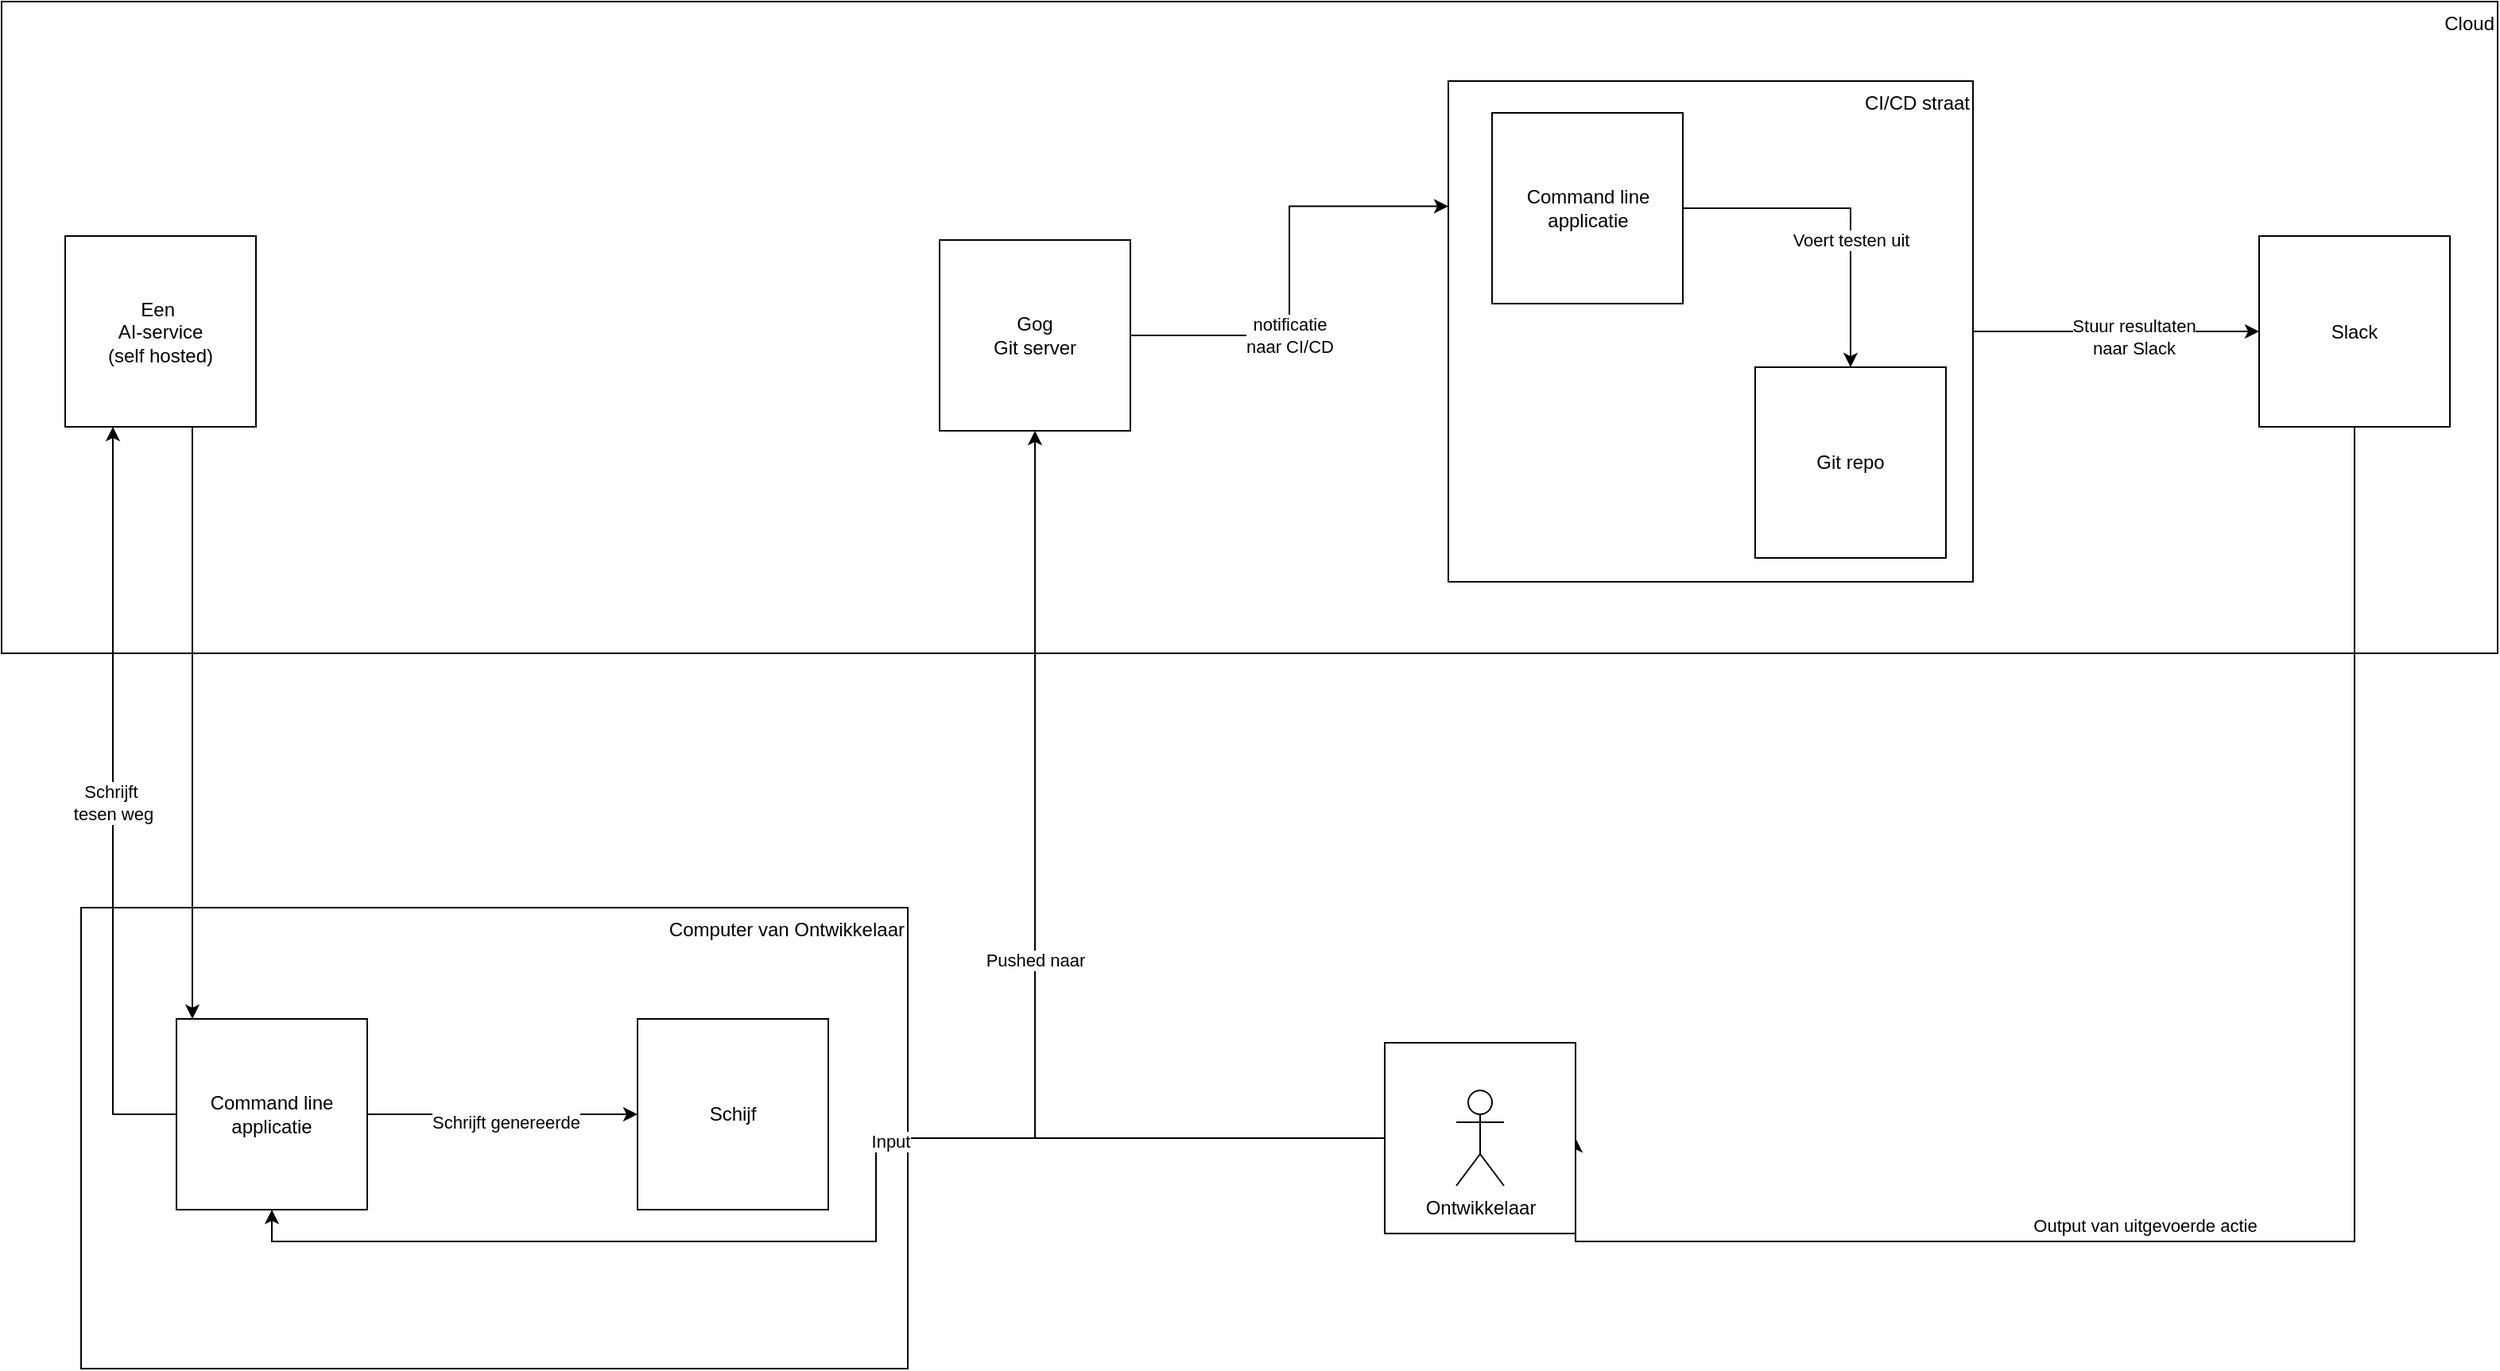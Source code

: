 <mxfile version="21.8.0" type="github" pages="5">
  <diagram name="CLI-app" id="19F6IEHBU7y040fCn14k">
    <mxGraphModel dx="2534" dy="1167" grid="1" gridSize="10" guides="1" tooltips="1" connect="1" arrows="1" fold="1" page="1" pageScale="1" pageWidth="827" pageHeight="1169" math="0" shadow="0">
      <root>
        <mxCell id="0" />
        <mxCell id="1" parent="0" />
        <mxCell id="iIQyyENJ2yBSxNIPr8Lr-37" value="" style="group" vertex="1" connectable="0" parent="1">
          <mxGeometry x="20" y="650" width="520" height="290" as="geometry" />
        </mxCell>
        <mxCell id="iIQyyENJ2yBSxNIPr8Lr-15" value="&amp;nbsp;Computer van Ontwikkelaar" style="rounded=0;whiteSpace=wrap;html=1;verticalAlign=top;align=right;" vertex="1" parent="iIQyyENJ2yBSxNIPr8Lr-37">
          <mxGeometry width="520" height="290" as="geometry" />
        </mxCell>
        <mxCell id="9t9XVMG57SSnMw09adY2-1" value="Command line applicatie" style="whiteSpace=wrap;html=1;aspect=fixed;direction=south;" vertex="1" parent="iIQyyENJ2yBSxNIPr8Lr-37">
          <mxGeometry x="60" y="70" width="120" height="120" as="geometry" />
        </mxCell>
        <mxCell id="iIQyyENJ2yBSxNIPr8Lr-19" value="Schijf" style="whiteSpace=wrap;html=1;aspect=fixed;" vertex="1" parent="iIQyyENJ2yBSxNIPr8Lr-37">
          <mxGeometry x="350" y="70" width="120" height="120" as="geometry" />
        </mxCell>
        <mxCell id="iIQyyENJ2yBSxNIPr8Lr-20" style="edgeStyle=orthogonalEdgeStyle;rounded=0;orthogonalLoop=1;jettySize=auto;html=1;entryX=0;entryY=0.5;entryDx=0;entryDy=0;" edge="1" parent="iIQyyENJ2yBSxNIPr8Lr-37" source="9t9XVMG57SSnMw09adY2-1" target="iIQyyENJ2yBSxNIPr8Lr-19">
          <mxGeometry relative="1" as="geometry" />
        </mxCell>
        <mxCell id="iIQyyENJ2yBSxNIPr8Lr-21" value="&lt;div&gt;Schrijft genereerde &lt;br&gt;&lt;/div&gt;" style="edgeLabel;html=1;align=center;verticalAlign=middle;resizable=0;points=[];" vertex="1" connectable="0" parent="iIQyyENJ2yBSxNIPr8Lr-20">
          <mxGeometry x="0.015" y="-5" relative="1" as="geometry">
            <mxPoint as="offset" />
          </mxGeometry>
        </mxCell>
        <mxCell id="iIQyyENJ2yBSxNIPr8Lr-18" value="&lt;div&gt;Cloud&lt;/div&gt;" style="rounded=0;whiteSpace=wrap;html=1;verticalAlign=top;align=right;" vertex="1" parent="1">
          <mxGeometry x="-30" y="80" width="1570" height="410" as="geometry" />
        </mxCell>
        <mxCell id="iIQyyENJ2yBSxNIPr8Lr-28" style="edgeStyle=orthogonalEdgeStyle;rounded=0;orthogonalLoop=1;jettySize=auto;html=1;entryX=0;entryY=0.5;entryDx=0;entryDy=0;" edge="1" parent="1" source="iIQyyENJ2yBSxNIPr8Lr-26" target="9t9XVMG57SSnMw09adY2-13">
          <mxGeometry relative="1" as="geometry" />
        </mxCell>
        <mxCell id="iIQyyENJ2yBSxNIPr8Lr-45" value="&lt;div&gt;Stuur resultaten &lt;br&gt;&lt;/div&gt;&lt;div&gt;naar Slack &lt;/div&gt;" style="edgeLabel;html=1;align=center;verticalAlign=middle;resizable=0;points=[];" vertex="1" connectable="0" parent="iIQyyENJ2yBSxNIPr8Lr-28">
          <mxGeometry x="-0.244" y="-2" relative="1" as="geometry">
            <mxPoint x="33" y="1" as="offset" />
          </mxGeometry>
        </mxCell>
        <mxCell id="iIQyyENJ2yBSxNIPr8Lr-48" style="edgeStyle=orthogonalEdgeStyle;rounded=0;orthogonalLoop=1;jettySize=auto;html=1;" edge="1" parent="1" source="9t9XVMG57SSnMw09adY2-2" target="9t9XVMG57SSnMw09adY2-1">
          <mxGeometry relative="1" as="geometry">
            <Array as="points">
              <mxPoint x="90" y="530" />
              <mxPoint x="90" y="530" />
            </Array>
          </mxGeometry>
        </mxCell>
        <mxCell id="9t9XVMG57SSnMw09adY2-2" value="&lt;div&gt;Een&amp;nbsp;&lt;/div&gt;&lt;div&gt;AI-service&lt;/div&gt;&lt;div&gt;(self hosted)&lt;br&gt;&lt;/div&gt;" style="whiteSpace=wrap;html=1;aspect=fixed;" vertex="1" parent="1">
          <mxGeometry x="10" y="227.5" width="120" height="120" as="geometry" />
        </mxCell>
        <mxCell id="9t9XVMG57SSnMw09adY2-34" value="" style="edgeStyle=orthogonalEdgeStyle;rounded=0;orthogonalLoop=1;jettySize=auto;html=1;exitX=0.5;exitY=1;exitDx=0;exitDy=0;entryX=1;entryY=0.5;entryDx=0;entryDy=0;" edge="1" parent="1" source="9t9XVMG57SSnMw09adY2-13" target="9t9XVMG57SSnMw09adY2-20">
          <mxGeometry relative="1" as="geometry">
            <mxPoint x="1120" y="287.467" as="sourcePoint" />
            <mxPoint x="550" y="1070" as="targetPoint" />
            <Array as="points">
              <mxPoint x="1450" y="860" />
            </Array>
          </mxGeometry>
        </mxCell>
        <mxCell id="iIQyyENJ2yBSxNIPr8Lr-30" value="Output van uitgevoerde actie" style="edgeLabel;html=1;align=center;verticalAlign=middle;resizable=0;points=[];" vertex="1" connectable="0" parent="9t9XVMG57SSnMw09adY2-34">
          <mxGeometry x="0.647" y="3" relative="1" as="geometry">
            <mxPoint x="234" y="-13" as="offset" />
          </mxGeometry>
        </mxCell>
        <mxCell id="9t9XVMG57SSnMw09adY2-13" value="Slack" style="whiteSpace=wrap;html=1;aspect=fixed;" vertex="1" parent="1">
          <mxGeometry x="1390" y="227.5" width="120" height="120" as="geometry" />
        </mxCell>
        <mxCell id="9t9XVMG57SSnMw09adY2-21" value="" style="group" vertex="1" connectable="0" parent="1">
          <mxGeometry x="840" y="735" width="120" height="120" as="geometry" />
        </mxCell>
        <mxCell id="9t9XVMG57SSnMw09adY2-20" value="" style="whiteSpace=wrap;html=1;aspect=fixed;" vertex="1" parent="9t9XVMG57SSnMw09adY2-21">
          <mxGeometry width="120" height="120" as="geometry" />
        </mxCell>
        <mxCell id="9t9XVMG57SSnMw09adY2-12" value="Ontwikkelaar" style="shape=umlActor;verticalLabelPosition=bottom;verticalAlign=top;html=1;outlineConnect=0;" vertex="1" parent="9t9XVMG57SSnMw09adY2-21">
          <mxGeometry x="45" y="30" width="30" height="60" as="geometry" />
        </mxCell>
        <mxCell id="iIQyyENJ2yBSxNIPr8Lr-29" value="" style="group" vertex="1" connectable="0" parent="1">
          <mxGeometry x="880" y="130" width="330" height="315" as="geometry" />
        </mxCell>
        <mxCell id="iIQyyENJ2yBSxNIPr8Lr-26" value="CI/CD straat" style="rounded=0;whiteSpace=wrap;html=1;verticalAlign=top;align=right;" vertex="1" parent="iIQyyENJ2yBSxNIPr8Lr-29">
          <mxGeometry width="330" height="315" as="geometry" />
        </mxCell>
        <mxCell id="iIQyyENJ2yBSxNIPr8Lr-33" style="edgeStyle=orthogonalEdgeStyle;rounded=0;orthogonalLoop=1;jettySize=auto;html=1;" edge="1" parent="iIQyyENJ2yBSxNIPr8Lr-29" source="iIQyyENJ2yBSxNIPr8Lr-22" target="iIQyyENJ2yBSxNIPr8Lr-25">
          <mxGeometry relative="1" as="geometry" />
        </mxCell>
        <mxCell id="iIQyyENJ2yBSxNIPr8Lr-34" value="Voert testen uit" style="edgeLabel;html=1;align=center;verticalAlign=middle;resizable=0;points=[];" vertex="1" connectable="0" parent="iIQyyENJ2yBSxNIPr8Lr-33">
          <mxGeometry x="-0.213" y="1" relative="1" as="geometry">
            <mxPoint x="24" y="21" as="offset" />
          </mxGeometry>
        </mxCell>
        <mxCell id="iIQyyENJ2yBSxNIPr8Lr-22" value="Command line applicatie" style="whiteSpace=wrap;html=1;aspect=fixed;direction=south;" vertex="1" parent="iIQyyENJ2yBSxNIPr8Lr-29">
          <mxGeometry x="27.5" y="20.004" width="120" height="120" as="geometry" />
        </mxCell>
        <mxCell id="iIQyyENJ2yBSxNIPr8Lr-25" value="Git repo" style="whiteSpace=wrap;html=1;aspect=fixed;direction=south;" vertex="1" parent="iIQyyENJ2yBSxNIPr8Lr-29">
          <mxGeometry x="193" y="180.004" width="120" height="120" as="geometry" />
        </mxCell>
        <mxCell id="iIQyyENJ2yBSxNIPr8Lr-38" style="edgeStyle=orthogonalEdgeStyle;rounded=0;orthogonalLoop=1;jettySize=auto;html=1;entryX=0;entryY=0.25;entryDx=0;entryDy=0;" edge="1" parent="1" source="iIQyyENJ2yBSxNIPr8Lr-36" target="iIQyyENJ2yBSxNIPr8Lr-26">
          <mxGeometry relative="1" as="geometry" />
        </mxCell>
        <mxCell id="iIQyyENJ2yBSxNIPr8Lr-40" value="&lt;div&gt;notificatie &lt;br&gt;&lt;/div&gt;&lt;div&gt;naar CI/CD&lt;br&gt;&lt;/div&gt;" style="edgeLabel;html=1;align=center;verticalAlign=middle;resizable=0;points=[];" vertex="1" connectable="0" parent="iIQyyENJ2yBSxNIPr8Lr-38">
          <mxGeometry x="-0.587" relative="1" as="geometry">
            <mxPoint x="42" as="offset" />
          </mxGeometry>
        </mxCell>
        <mxCell id="iIQyyENJ2yBSxNIPr8Lr-36" value="&lt;div&gt;Gog&lt;/div&gt;&lt;div&gt;Git server&lt;br&gt;&lt;/div&gt;" style="whiteSpace=wrap;html=1;aspect=fixed;direction=south;" vertex="1" parent="1">
          <mxGeometry x="560" y="230" width="120" height="120" as="geometry" />
        </mxCell>
        <mxCell id="iIQyyENJ2yBSxNIPr8Lr-42" value="Pushed naar" style="edgeStyle=orthogonalEdgeStyle;rounded=0;orthogonalLoop=1;jettySize=auto;html=1;entryX=1;entryY=0.5;entryDx=0;entryDy=0;" edge="1" parent="1" source="9t9XVMG57SSnMw09adY2-20" target="iIQyyENJ2yBSxNIPr8Lr-36">
          <mxGeometry relative="1" as="geometry" />
        </mxCell>
        <mxCell id="iIQyyENJ2yBSxNIPr8Lr-43" style="edgeStyle=orthogonalEdgeStyle;rounded=0;orthogonalLoop=1;jettySize=auto;html=1;entryX=1;entryY=0.5;entryDx=0;entryDy=0;" edge="1" parent="1" source="9t9XVMG57SSnMw09adY2-20" target="9t9XVMG57SSnMw09adY2-1">
          <mxGeometry relative="1" as="geometry" />
        </mxCell>
        <mxCell id="iIQyyENJ2yBSxNIPr8Lr-47" value="Input" style="edgeLabel;html=1;align=center;verticalAlign=middle;resizable=0;points=[];" vertex="1" connectable="0" parent="iIQyyENJ2yBSxNIPr8Lr-43">
          <mxGeometry x="-0.207" y="2" relative="1" as="geometry">
            <mxPoint as="offset" />
          </mxGeometry>
        </mxCell>
        <mxCell id="iIQyyENJ2yBSxNIPr8Lr-49" value="&lt;div&gt;Schrijft&amp;nbsp;&lt;/div&gt;&lt;div&gt;tesen weg&lt;/div&gt;" style="edgeStyle=orthogonalEdgeStyle;rounded=0;orthogonalLoop=1;jettySize=auto;html=1;" edge="1" parent="1" source="9t9XVMG57SSnMw09adY2-1" target="9t9XVMG57SSnMw09adY2-2">
          <mxGeometry relative="1" as="geometry">
            <Array as="points">
              <mxPoint x="40" y="490" />
              <mxPoint x="40" y="490" />
            </Array>
          </mxGeometry>
        </mxCell>
      </root>
    </mxGraphModel>
  </diagram>
  <diagram id="LyEQCibrR4L51hIpt30y" name="Pull request bot">
    <mxGraphModel dx="1174" dy="803" grid="1" gridSize="10" guides="1" tooltips="1" connect="1" arrows="1" fold="1" page="1" pageScale="1" pageWidth="827" pageHeight="1169" math="0" shadow="0">
      <root>
        <mxCell id="0" />
        <mxCell id="1" parent="0" />
        <mxCell id="f6D9AY1i1ujLEHGKGXB5-1" value="&lt;div&gt;Gog git-server&lt;/div&gt;" style="whiteSpace=wrap;html=1;aspect=fixed;" vertex="1" parent="1">
          <mxGeometry x="80" y="280" width="120" height="120" as="geometry" />
        </mxCell>
        <mxCell id="tKNuQPo6nZbaQXCj-rUX-1" value="AI service" style="whiteSpace=wrap;html=1;aspect=fixed;" vertex="1" parent="1">
          <mxGeometry x="80" y="80" width="120" height="120" as="geometry" />
        </mxCell>
        <mxCell id="QvUfaSa_ARFEEBRzw2Tk-1" value="Pull request bot Service" style="whiteSpace=wrap;html=1;aspect=fixed;" vertex="1" parent="1">
          <mxGeometry x="280" y="80" width="120" height="120" as="geometry" />
        </mxCell>
        <mxCell id="zxoUHNoSP8ANLOJCx7Ux-1" value="" style="group" vertex="1" connectable="0" parent="1">
          <mxGeometry x="140" y="490" width="120" height="120" as="geometry" />
        </mxCell>
        <mxCell id="zxoUHNoSP8ANLOJCx7Ux-2" value="" style="whiteSpace=wrap;html=1;aspect=fixed;" vertex="1" parent="zxoUHNoSP8ANLOJCx7Ux-1">
          <mxGeometry width="120" height="120" as="geometry" />
        </mxCell>
        <mxCell id="zxoUHNoSP8ANLOJCx7Ux-3" value="Ontwikkelaar" style="shape=umlActor;verticalLabelPosition=bottom;verticalAlign=top;html=1;outlineConnect=0;" vertex="1" parent="zxoUHNoSP8ANLOJCx7Ux-1">
          <mxGeometry x="45" y="30" width="30" height="60" as="geometry" />
        </mxCell>
        <mxCell id="zxoUHNoSP8ANLOJCx7Ux-5" value="" style="whiteSpace=wrap;html=1;aspect=fixed;" vertex="1" parent="1">
          <mxGeometry x="280" y="280" width="120" height="120" as="geometry" />
        </mxCell>
      </root>
    </mxGraphModel>
  </diagram>
  <diagram id="Mg8v1b6Tj64Je1mn7FDo" name="Test-Flight">
    <mxGraphModel dx="1341" dy="917" grid="1" gridSize="10" guides="1" tooltips="1" connect="1" arrows="1" fold="1" page="1" pageScale="1" pageWidth="827" pageHeight="1169" math="0" shadow="0">
      <root>
        <mxCell id="0" />
        <mxCell id="1" parent="0" />
        <mxCell id="sXrauWIT8EhfgvqSN-xa-1" value="" style="group" vertex="1" connectable="0" parent="1">
          <mxGeometry x="80" y="160" width="120" height="120" as="geometry" />
        </mxCell>
        <mxCell id="sXrauWIT8EhfgvqSN-xa-2" value="" style="whiteSpace=wrap;html=1;aspect=fixed;" vertex="1" parent="sXrauWIT8EhfgvqSN-xa-1">
          <mxGeometry width="120" height="120" as="geometry" />
        </mxCell>
        <mxCell id="sXrauWIT8EhfgvqSN-xa-3" value="Ontwikkelaar" style="shape=umlActor;verticalLabelPosition=bottom;verticalAlign=top;html=1;outlineConnect=0;" vertex="1" parent="sXrauWIT8EhfgvqSN-xa-1">
          <mxGeometry x="45" y="30" width="30" height="60" as="geometry" />
        </mxCell>
        <mxCell id="I3hsfymST0xDMOturKA8-1" value="Apple test flight program" style="whiteSpace=wrap;html=1;aspect=fixed;" vertex="1" parent="1">
          <mxGeometry x="320" y="160" width="120" height="120" as="geometry" />
        </mxCell>
        <mxCell id="I3hsfymST0xDMOturKA8-2" value="Request bot" style="whiteSpace=wrap;html=1;aspect=fixed;" vertex="1" parent="1">
          <mxGeometry x="320" y="400" width="120" height="120" as="geometry" />
        </mxCell>
        <mxCell id="I3hsfymST0xDMOturKA8-3" value="" style="group" vertex="1" connectable="0" parent="1">
          <mxGeometry x="560" y="160" width="120" height="120" as="geometry" />
        </mxCell>
        <mxCell id="I3hsfymST0xDMOturKA8-4" value="" style="whiteSpace=wrap;html=1;aspect=fixed;" vertex="1" parent="I3hsfymST0xDMOturKA8-3">
          <mxGeometry width="120" height="120" as="geometry" />
        </mxCell>
        <mxCell id="I3hsfymST0xDMOturKA8-5" value="Gebruiker" style="shape=umlActor;verticalLabelPosition=bottom;verticalAlign=top;html=1;outlineConnect=0;" vertex="1" parent="I3hsfymST0xDMOturKA8-3">
          <mxGeometry x="45" y="30" width="30" height="60" as="geometry" />
        </mxCell>
        <mxCell id="Gqt4LxbEBThGeIOzT1uN-1" value="&lt;div&gt;AI service&lt;/div&gt;" style="whiteSpace=wrap;html=1;aspect=fixed;" vertex="1" parent="1">
          <mxGeometry x="320" y="640" width="120" height="120" as="geometry" />
        </mxCell>
        <mxCell id="Gqt4LxbEBThGeIOzT1uN-4" value="&lt;div&gt;Database&lt;/div&gt;&lt;div&gt;resultaten&lt;br&gt;&lt;/div&gt;" style="whiteSpace=wrap;html=1;aspect=fixed;" vertex="1" parent="1">
          <mxGeometry x="80" y="400" width="120" height="120" as="geometry" />
        </mxCell>
      </root>
    </mxGraphModel>
  </diagram>
  <diagram id="fHqiE8YXjSHxqW0Hr44S" name="Bedrijfsprocess">
    <mxGraphModel dx="1341" dy="917" grid="1" gridSize="10" guides="1" tooltips="1" connect="1" arrows="1" fold="1" page="1" pageScale="1" pageWidth="827" pageHeight="1169" math="0" shadow="0">
      <root>
        <mxCell id="0" />
        <mxCell id="1" parent="0" />
        <mxCell id="yghJpx__Ue1DNXFgRrQd-4" style="edgeStyle=orthogonalEdgeStyle;rounded=0;orthogonalLoop=1;jettySize=auto;html=1;entryX=0;entryY=0.5;entryDx=0;entryDy=0;strokeWidth=2;endArrow=block;endFill=1;" edge="1" parent="1" source="yghJpx__Ue1DNXFgRrQd-2" target="yghJpx__Ue1DNXFgRrQd-3">
          <mxGeometry relative="1" as="geometry" />
        </mxCell>
        <mxCell id="yghJpx__Ue1DNXFgRrQd-2" value="&lt;div&gt;Aanbestedings-&lt;/div&gt;&lt;div&gt;traject&lt;/div&gt;&lt;div&gt;start&lt;br&gt;&lt;/div&gt;" style="strokeWidth=2;html=1;shape=mxgraph.flowchart.start_2;whiteSpace=wrap;" vertex="1" parent="1">
          <mxGeometry x="60" y="320" width="100" height="100" as="geometry" />
        </mxCell>
        <mxCell id="yghJpx__Ue1DNXFgRrQd-18" style="edgeStyle=orthogonalEdgeStyle;rounded=0;orthogonalLoop=1;jettySize=auto;html=1;strokeWidth=2;endArrow=block;endFill=1;" edge="1" parent="1" source="yghJpx__Ue1DNXFgRrQd-3" target="yghJpx__Ue1DNXFgRrQd-13">
          <mxGeometry relative="1" as="geometry" />
        </mxCell>
        <mxCell id="yghJpx__Ue1DNXFgRrQd-3" value="&lt;div&gt;Requirement-&lt;/div&gt;&lt;div&gt;analyses&lt;br&gt;&lt;/div&gt;" style="rounded=1;whiteSpace=wrap;html=1;absoluteArcSize=1;arcSize=14;strokeWidth=2;" vertex="1" parent="1">
          <mxGeometry x="240" y="320" width="100" height="100" as="geometry" />
        </mxCell>
        <mxCell id="yghJpx__Ue1DNXFgRrQd-17" style="edgeStyle=orthogonalEdgeStyle;rounded=0;orthogonalLoop=1;jettySize=auto;html=1;strokeWidth=2;endArrow=block;endFill=1;" edge="1" parent="1" source="yghJpx__Ue1DNXFgRrQd-13">
          <mxGeometry relative="1" as="geometry">
            <mxPoint x="470" y="480" as="targetPoint" />
          </mxGeometry>
        </mxCell>
        <mxCell id="yghJpx__Ue1DNXFgRrQd-20" style="edgeStyle=orthogonalEdgeStyle;rounded=0;orthogonalLoop=1;jettySize=auto;html=1;strokeWidth=2;endArrow=block;endFill=1;" edge="1" parent="1" source="yghJpx__Ue1DNXFgRrQd-13" target="yghJpx__Ue1DNXFgRrQd-19">
          <mxGeometry relative="1" as="geometry" />
        </mxCell>
        <mxCell id="yghJpx__Ue1DNXFgRrQd-13" value="Ontwikkelen" style="rounded=1;whiteSpace=wrap;html=1;absoluteArcSize=1;arcSize=14;strokeWidth=2;" vertex="1" parent="1">
          <mxGeometry x="420" y="320" width="100" height="100" as="geometry" />
        </mxCell>
        <mxCell id="yghJpx__Ue1DNXFgRrQd-16" value="" style="group" vertex="1" connectable="0" parent="1">
          <mxGeometry x="220" y="490" width="500" height="217" as="geometry" />
        </mxCell>
        <mxCell id="yghJpx__Ue1DNXFgRrQd-12" value="Herhalen tot" style="html=1;verticalLabelPosition=bottom;align=center;labelBackgroundColor=#ffffff;verticalAlign=top;strokeWidth=2;strokeColor=#000000;shadow=0;dashed=0;shape=mxgraph.ios7.icons.reload;" vertex="1" parent="yghJpx__Ue1DNXFgRrQd-16">
          <mxGeometry x="238" width="24" height="27" as="geometry" />
        </mxCell>
        <mxCell id="yghJpx__Ue1DNXFgRrQd-15" value="" style="group" vertex="1" connectable="0" parent="yghJpx__Ue1DNXFgRrQd-16">
          <mxGeometry y="62" width="500" height="155" as="geometry" />
        </mxCell>
        <mxCell id="yghJpx__Ue1DNXFgRrQd-5" value="Doen" style="rounded=1;whiteSpace=wrap;html=1;absoluteArcSize=1;arcSize=14;strokeWidth=2;" vertex="1" parent="yghJpx__Ue1DNXFgRrQd-15">
          <mxGeometry x="20" y="55" width="100" height="100" as="geometry" />
        </mxCell>
        <mxCell id="yghJpx__Ue1DNXFgRrQd-6" value="Actief" style="rounded=1;whiteSpace=wrap;html=1;absoluteArcSize=1;arcSize=14;strokeWidth=2;" vertex="1" parent="yghJpx__Ue1DNXFgRrQd-15">
          <mxGeometry x="200" y="55" width="100" height="100" as="geometry" />
        </mxCell>
        <mxCell id="yghJpx__Ue1DNXFgRrQd-10" style="edgeStyle=orthogonalEdgeStyle;rounded=0;orthogonalLoop=1;jettySize=auto;html=1;" edge="1" parent="yghJpx__Ue1DNXFgRrQd-15" source="yghJpx__Ue1DNXFgRrQd-5" target="yghJpx__Ue1DNXFgRrQd-6">
          <mxGeometry relative="1" as="geometry" />
        </mxCell>
        <mxCell id="yghJpx__Ue1DNXFgRrQd-7" value="gereed" style="rounded=1;whiteSpace=wrap;html=1;absoluteArcSize=1;arcSize=14;strokeWidth=2;" vertex="1" parent="yghJpx__Ue1DNXFgRrQd-15">
          <mxGeometry x="380" y="55" width="100" height="100" as="geometry" />
        </mxCell>
        <mxCell id="yghJpx__Ue1DNXFgRrQd-11" style="edgeStyle=orthogonalEdgeStyle;rounded=0;orthogonalLoop=1;jettySize=auto;html=1;" edge="1" parent="yghJpx__Ue1DNXFgRrQd-15" source="yghJpx__Ue1DNXFgRrQd-6" target="yghJpx__Ue1DNXFgRrQd-7">
          <mxGeometry relative="1" as="geometry" />
        </mxCell>
        <mxCell id="yghJpx__Ue1DNXFgRrQd-8" value="" style="strokeWidth=2;html=1;shape=mxgraph.flowchart.annotation_2;align=left;labelPosition=right;pointerEvents=1;rotation=90;" vertex="1" parent="yghJpx__Ue1DNXFgRrQd-15">
          <mxGeometry x="225" y="-225" width="50" height="500" as="geometry" />
        </mxCell>
        <mxCell id="9PPLvgFZm508d73WbHtd-2" style="edgeStyle=orthogonalEdgeStyle;rounded=0;orthogonalLoop=1;jettySize=auto;html=1;entryX=0;entryY=0.5;entryDx=0;entryDy=0;strokeWidth=2;endArrow=block;endFill=1;" edge="1" parent="1" source="yghJpx__Ue1DNXFgRrQd-19" target="9PPLvgFZm508d73WbHtd-1">
          <mxGeometry relative="1" as="geometry" />
        </mxCell>
        <mxCell id="yghJpx__Ue1DNXFgRrQd-19" value="Oplevering" style="rounded=1;whiteSpace=wrap;html=1;absoluteArcSize=1;arcSize=14;strokeWidth=2;" vertex="1" parent="1">
          <mxGeometry x="600" y="320" width="100" height="100" as="geometry" />
        </mxCell>
        <mxCell id="9PPLvgFZm508d73WbHtd-1" value="&lt;div&gt;Service level&lt;/div&gt;&lt;div&gt;agreement&lt;br&gt;&lt;/div&gt;" style="rounded=1;whiteSpace=wrap;html=1;absoluteArcSize=1;arcSize=14;strokeWidth=2;" vertex="1" parent="1">
          <mxGeometry x="770" y="320" width="100" height="100" as="geometry" />
        </mxCell>
      </root>
    </mxGraphModel>
  </diagram>
  <diagram id="ZX9AyQO0yqWR-cbrWoYQ" name="Devops-flow">
    <mxGraphModel dx="939" dy="642" grid="1" gridSize="10" guides="1" tooltips="1" connect="1" arrows="1" fold="1" page="1" pageScale="1" pageWidth="827" pageHeight="1169" math="0" shadow="0">
      <root>
        <mxCell id="0" />
        <mxCell id="1" parent="0" />
      </root>
    </mxGraphModel>
  </diagram>
</mxfile>

